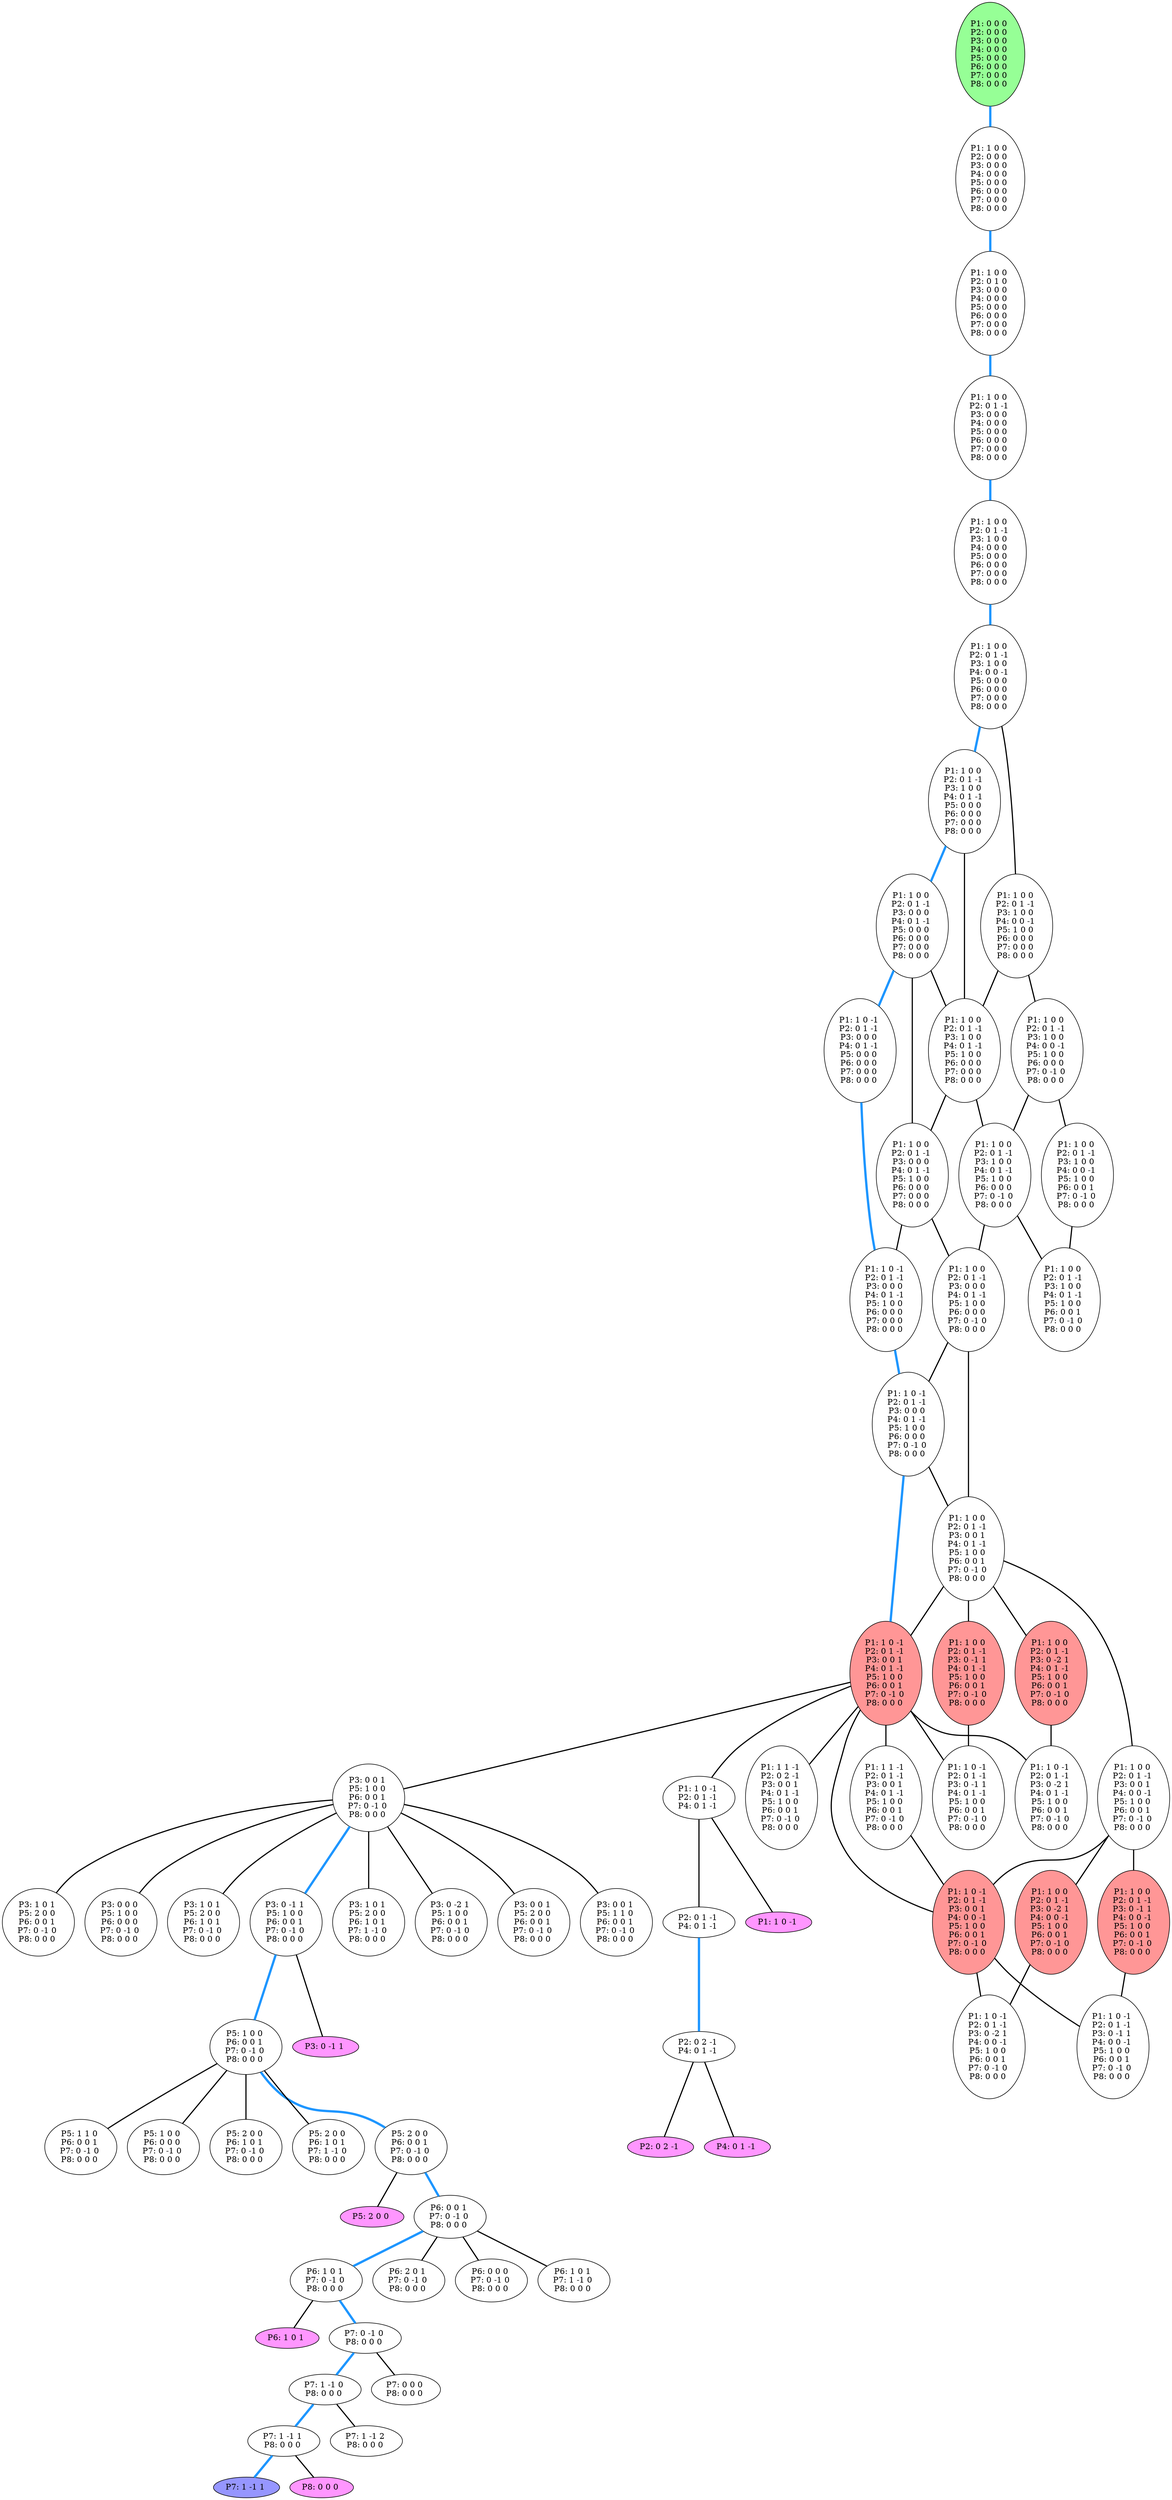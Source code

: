 graph G {
color = "black"
0 [label = "P1: 0 0 0 
P2: 0 0 0 
P3: 0 0 0 
P4: 0 0 0 
P5: 0 0 0 
P6: 0 0 0 
P7: 0 0 0 
P8: 0 0 0 
",  style="filled", fillcolor = "#96FF96"];
1 [label = "P1: 1 0 0 
P2: 0 0 0 
P3: 0 0 0 
P4: 0 0 0 
P5: 0 0 0 
P6: 0 0 0 
P7: 0 0 0 
P8: 0 0 0 
"];
2 [label = "P1: 1 0 0 
P2: 0 1 0 
P3: 0 0 0 
P4: 0 0 0 
P5: 0 0 0 
P6: 0 0 0 
P7: 0 0 0 
P8: 0 0 0 
"];
3 [label = "P1: 1 0 0 
P2: 0 1 -1 
P3: 0 0 0 
P4: 0 0 0 
P5: 0 0 0 
P6: 0 0 0 
P7: 0 0 0 
P8: 0 0 0 
"];
4 [label = "P1: 1 0 0 
P2: 0 1 -1 
P3: 1 0 0 
P4: 0 0 0 
P5: 0 0 0 
P6: 0 0 0 
P7: 0 0 0 
P8: 0 0 0 
"];
5 [label = "P1: 1 0 0 
P2: 0 1 -1 
P3: 1 0 0 
P4: 0 0 -1 
P5: 0 0 0 
P6: 0 0 0 
P7: 0 0 0 
P8: 0 0 0 
"];
6 [label = "P1: 1 0 0 
P2: 0 1 -1 
P3: 1 0 0 
P4: 0 1 -1 
P5: 0 0 0 
P6: 0 0 0 
P7: 0 0 0 
P8: 0 0 0 
"];
7 [label = "P1: 1 0 0 
P2: 0 1 -1 
P3: 1 0 0 
P4: 0 0 -1 
P5: 1 0 0 
P6: 0 0 0 
P7: 0 0 0 
P8: 0 0 0 
"];
8 [label = "P1: 1 0 0 
P2: 0 1 -1 
P3: 0 0 0 
P4: 0 1 -1 
P5: 0 0 0 
P6: 0 0 0 
P7: 0 0 0 
P8: 0 0 0 
"];
9 [label = "P1: 1 0 0 
P2: 0 1 -1 
P3: 1 0 0 
P4: 0 1 -1 
P5: 1 0 0 
P6: 0 0 0 
P7: 0 0 0 
P8: 0 0 0 
"];
10 [label = "P1: 1 0 0 
P2: 0 1 -1 
P3: 1 0 0 
P4: 0 0 -1 
P5: 1 0 0 
P6: 0 0 0 
P7: 0 -1 0 
P8: 0 0 0 
"];
11 [label = "P1: 1 0 -1 
P2: 0 1 -1 
P3: 0 0 0 
P4: 0 1 -1 
P5: 0 0 0 
P6: 0 0 0 
P7: 0 0 0 
P8: 0 0 0 
"];
12 [label = "P1: 1 0 0 
P2: 0 1 -1 
P3: 0 0 0 
P4: 0 1 -1 
P5: 1 0 0 
P6: 0 0 0 
P7: 0 0 0 
P8: 0 0 0 
"];
13 [label = "P1: 1 0 0 
P2: 0 1 -1 
P3: 1 0 0 
P4: 0 1 -1 
P5: 1 0 0 
P6: 0 0 0 
P7: 0 -1 0 
P8: 0 0 0 
"];
14 [label = "P1: 1 0 0 
P2: 0 1 -1 
P3: 1 0 0 
P4: 0 0 -1 
P5: 1 0 0 
P6: 0 0 1 
P7: 0 -1 0 
P8: 0 0 0 
"];
15 [label = "P1: 1 0 -1 
P2: 0 1 -1 
P3: 0 0 0 
P4: 0 1 -1 
P5: 1 0 0 
P6: 0 0 0 
P7: 0 0 0 
P8: 0 0 0 
"];
16 [label = "P1: 1 0 0 
P2: 0 1 -1 
P3: 0 0 0 
P4: 0 1 -1 
P5: 1 0 0 
P6: 0 0 0 
P7: 0 -1 0 
P8: 0 0 0 
"];
17 [label = "P1: 1 0 0 
P2: 0 1 -1 
P3: 1 0 0 
P4: 0 1 -1 
P5: 1 0 0 
P6: 0 0 1 
P7: 0 -1 0 
P8: 0 0 0 
"];
18 [label = "P1: 1 0 -1 
P2: 0 1 -1 
P3: 0 0 0 
P4: 0 1 -1 
P5: 1 0 0 
P6: 0 0 0 
P7: 0 -1 0 
P8: 0 0 0 
"];
19 [label = "P1: 1 0 0 
P2: 0 1 -1 
P3: 0 0 1 
P4: 0 1 -1 
P5: 1 0 0 
P6: 0 0 1 
P7: 0 -1 0 
P8: 0 0 0 
"];
20 [label = "P1: 1 0 -1 
P2: 0 1 -1 
P3: 0 0 1 
P4: 0 1 -1 
P5: 1 0 0 
P6: 0 0 1 
P7: 0 -1 0 
P8: 0 0 0 
",  style="filled", fillcolor = "#FF9696"];
21 [label = "P1: 1 0 0 
P2: 0 1 -1 
P3: 0 -1 1 
P4: 0 1 -1 
P5: 1 0 0 
P6: 0 0 1 
P7: 0 -1 0 
P8: 0 0 0 
",  style="filled", fillcolor = "#FF9696"];
22 [label = "P1: 1 0 0 
P2: 0 1 -1 
P3: 0 -2 1 
P4: 0 1 -1 
P5: 1 0 0 
P6: 0 0 1 
P7: 0 -1 0 
P8: 0 0 0 
",  style="filled", fillcolor = "#FF9696"];
23 [label = "P1: 1 0 0 
P2: 0 1 -1 
P3: 0 0 1 
P4: 0 0 -1 
P5: 1 0 0 
P6: 0 0 1 
P7: 0 -1 0 
P8: 0 0 0 
"];
24 [label = "P1: 1 1 -1 
P2: 0 1 -1 
P3: 0 0 1 
P4: 0 1 -1 
P5: 1 0 0 
P6: 0 0 1 
P7: 0 -1 0 
P8: 0 0 0 
"];
25 [label = "P1: 1 1 -1 
P2: 0 2 -1 
P3: 0 0 1 
P4: 0 1 -1 
P5: 1 0 0 
P6: 0 0 1 
P7: 0 -1 0 
P8: 0 0 0 
"];
26 [label = "P1: 1 0 -1 
P2: 0 1 -1 
P3: 0 -1 1 
P4: 0 1 -1 
P5: 1 0 0 
P6: 0 0 1 
P7: 0 -1 0 
P8: 0 0 0 
"];
27 [label = "P1: 1 0 -1 
P2: 0 1 -1 
P3: 0 -2 1 
P4: 0 1 -1 
P5: 1 0 0 
P6: 0 0 1 
P7: 0 -1 0 
P8: 0 0 0 
"];
28 [label = "P1: 1 0 -1 
P2: 0 1 -1 
P3: 0 0 1 
P4: 0 0 -1 
P5: 1 0 0 
P6: 0 0 1 
P7: 0 -1 0 
P8: 0 0 0 
",  style="filled", fillcolor = "#FF9696"];
29 [label = "P1: 1 0 0 
P2: 0 1 -1 
P3: 0 -1 1 
P4: 0 0 -1 
P5: 1 0 0 
P6: 0 0 1 
P7: 0 -1 0 
P8: 0 0 0 
",  style="filled", fillcolor = "#FF9696"];
30 [label = "P1: 1 0 0 
P2: 0 1 -1 
P3: 0 -2 1 
P4: 0 0 -1 
P5: 1 0 0 
P6: 0 0 1 
P7: 0 -1 0 
P8: 0 0 0 
",  style="filled", fillcolor = "#FF9696"];
31 [label = "P1: 1 0 -1 
P2: 0 1 -1 
P3: 0 -1 1 
P4: 0 0 -1 
P5: 1 0 0 
P6: 0 0 1 
P7: 0 -1 0 
P8: 0 0 0 
"];
32 [label = "P1: 1 0 -1 
P2: 0 1 -1 
P3: 0 -2 1 
P4: 0 0 -1 
P5: 1 0 0 
P6: 0 0 1 
P7: 0 -1 0 
P8: 0 0 0 
"];
33 [label = "P3: 0 0 1 
P5: 1 0 0 
P6: 0 0 1 
P7: 0 -1 0 
P8: 0 0 0 
"];
34 [label = "P3: 0 -1 1 
P5: 1 0 0 
P6: 0 0 1 
P7: 0 -1 0 
P8: 0 0 0 
"];
35 [label = "P3: 0 -2 1 
P5: 1 0 0 
P6: 0 0 1 
P7: 0 -1 0 
P8: 0 0 0 
"];
36 [label = "P3: 0 0 1 
P5: 2 0 0 
P6: 0 0 1 
P7: 0 -1 0 
P8: 0 0 0 
"];
37 [label = "P3: 0 0 1 
P5: 1 1 0 
P6: 0 0 1 
P7: 0 -1 0 
P8: 0 0 0 
"];
38 [label = "P3: 1 0 1 
P5: 2 0 0 
P6: 0 0 1 
P7: 0 -1 0 
P8: 0 0 0 
"];
39 [label = "P3: 0 0 0 
P5: 1 0 0 
P6: 0 0 0 
P7: 0 -1 0 
P8: 0 0 0 
"];
40 [label = "P3: 1 0 1 
P5: 2 0 0 
P6: 1 0 1 
P7: 0 -1 0 
P8: 0 0 0 
"];
41 [label = "P3: 1 0 1 
P5: 2 0 0 
P6: 1 0 1 
P7: 1 -1 0 
P8: 0 0 0 
"];
42 [label = "P3: 0 -1 1 
",  style="filled", fillcolor = "#FF96FF"];
43 [label = "P5: 1 0 0 
P6: 0 0 1 
P7: 0 -1 0 
P8: 0 0 0 
"];
44 [label = "P5: 2 0 0 
P6: 0 0 1 
P7: 0 -1 0 
P8: 0 0 0 
"];
45 [label = "P5: 1 1 0 
P6: 0 0 1 
P7: 0 -1 0 
P8: 0 0 0 
"];
46 [label = "P5: 1 0 0 
P6: 0 0 0 
P7: 0 -1 0 
P8: 0 0 0 
"];
47 [label = "P5: 2 0 0 
P6: 1 0 1 
P7: 0 -1 0 
P8: 0 0 0 
"];
48 [label = "P5: 2 0 0 
P6: 1 0 1 
P7: 1 -1 0 
P8: 0 0 0 
"];
49 [label = "P5: 2 0 0 
",  style="filled", fillcolor = "#FF96FF"];
50 [label = "P6: 0 0 1 
P7: 0 -1 0 
P8: 0 0 0 
"];
51 [label = "P6: 1 0 1 
P7: 0 -1 0 
P8: 0 0 0 
"];
52 [label = "P6: 2 0 1 
P7: 0 -1 0 
P8: 0 0 0 
"];
53 [label = "P6: 0 0 0 
P7: 0 -1 0 
P8: 0 0 0 
"];
54 [label = "P6: 1 0 1 
P7: 1 -1 0 
P8: 0 0 0 
"];
55 [label = "P6: 1 0 1 
",  style="filled", fillcolor = "#FF96FF"];
56 [label = "P7: 0 -1 0 
P8: 0 0 0 
"];
57 [label = "P7: 1 -1 0 
P8: 0 0 0 
"];
58 [label = "P7: 0 0 0 
P8: 0 0 0 
"];
59 [label = "P7: 1 -1 1 
P8: 0 0 0 
"];
60 [label = "P7: 1 -1 2 
P8: 0 0 0 
"];
61 [label = "P7: 1 -1 1 
", style="filled", fillcolor = "#9696FF"];
62 [label = "P8: 0 0 0 
",  style="filled", fillcolor = "#FF96FF"];
63 [label = "P1: 1 0 -1 
P2: 0 1 -1 
P4: 0 1 -1 
"];
64 [label = "P2: 0 1 -1 
P4: 0 1 -1 
"];
65 [label = "P1: 1 0 -1 
",  style="filled", fillcolor = "#FF96FF"];
66 [label = "P2: 0 2 -1 
P4: 0 1 -1 
"];
67 [label = "P4: 0 1 -1 
",  style="filled", fillcolor = "#FF96FF"];
68 [label = "P2: 0 2 -1 
",  style="filled", fillcolor = "#FF96FF"];
edge [style=bold];
0 -- 1 [color="#1E96FF", penwidth=4.0];

1 -- 2 [color="#1E96FF", penwidth=4.0];

2 -- 3 [color="#1E96FF", penwidth=4.0];

3 -- 4 [color="#1E96FF", penwidth=4.0];

4 -- 5 [color="#1E96FF", penwidth=4.0];

5 -- 6 [color="#1E96FF", penwidth=4.0];
5 -- 7 [color=black];

6 -- 8 [color="#1E96FF", penwidth=4.0];
6 -- 9 [color=black];

7 -- 9 [color=black];
7 -- 10 [color=black];

8 -- 11 [color="#1E96FF", penwidth=4.0];
8 -- 12 [color=black];
8 -- 9 [color=black];

9 -- 12 [color=black];
9 -- 13 [color=black];

10 -- 13 [color=black];
10 -- 14 [color=black];

11 -- 15 [color="#1E96FF", penwidth=4.0];

12 -- 15 [color=black];
12 -- 16 [color=black];

13 -- 16 [color=black];
13 -- 17 [color=black];

14 -- 17 [color=black];

15 -- 18 [color="#1E96FF", penwidth=4.0];

16 -- 18 [color=black];
16 -- 19 [color=black];


18 -- 20 [color="#1E96FF", penwidth=4.0];
18 -- 19 [color=black];

19 -- 20 [color=black];
19 -- 21 [color=black];
19 -- 22 [color=black];
19 -- 23 [color=black];

20 -- 24 [color=black];
20 -- 25 [color=black];
20 -- 26 [color=black];
20 -- 27 [color=black];
20 -- 28 [color=black];
20 -- 33 [color=black];
20 -- 63 [color=black];

21 -- 26 [color=black];

22 -- 27 [color=black];

23 -- 28 [color=black];
23 -- 29 [color=black];
23 -- 30 [color=black];

24 -- 28 [color=black];




28 -- 31 [color=black];
28 -- 32 [color=black];

29 -- 31 [color=black];

30 -- 32 [color=black];



33 -- 34 [color="#1E96FF", penwidth=4.0];
33 -- 35 [color=black];
33 -- 36 [color=black];
33 -- 37 [color=black];
33 -- 38 [color=black];
33 -- 39 [color=black];
33 -- 40 [color=black];
33 -- 41 [color=black];

34 -- 43 [color="#1E96FF", penwidth=4.0];
34 -- 42 [color=black];








43 -- 44 [color="#1E96FF", penwidth=4.0];
43 -- 45 [color=black];
43 -- 46 [color=black];
43 -- 47 [color=black];
43 -- 48 [color=black];

44 -- 50 [color="#1E96FF", penwidth=4.0];
44 -- 49 [color=black];





50 -- 51 [color="#1E96FF", penwidth=4.0];
50 -- 52 [color=black];
50 -- 53 [color=black];
50 -- 54 [color=black];

51 -- 56 [color="#1E96FF", penwidth=4.0];
51 -- 55 [color=black];




56 -- 57 [color="#1E96FF", penwidth=4.0];
56 -- 58 [color=black];

57 -- 59 [color="#1E96FF", penwidth=4.0];
57 -- 60 [color=black];


59 -- 62 [color=black];
59 -- 61 [color="#1E96FF", penwidth=4.0];


63 -- 64 [color=black];
63 -- 65 [color=black];

64 -- 66 [color="#1E96FF", penwidth=4.0];

66 -- 67 [color=black];
66 -- 68 [color=black];

}
